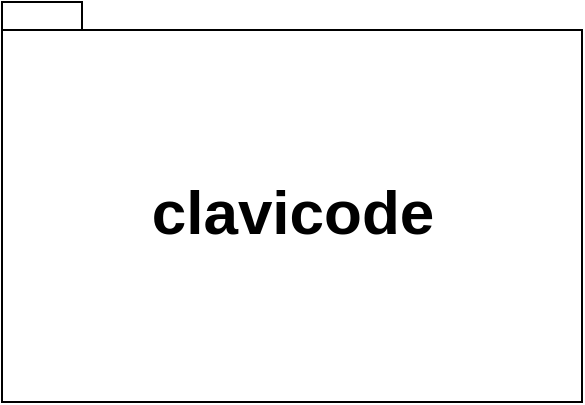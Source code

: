 <mxfile version="15.7.3" type="github">
  <diagram id="zMQvtVDQOk-uoQLf_I8N" name="Page-1">
    <mxGraphModel dx="1038" dy="571" grid="1" gridSize="10" guides="1" tooltips="1" connect="1" arrows="1" fold="1" page="1" pageScale="1" pageWidth="850" pageHeight="1100" math="0" shadow="0">
      <root>
        <mxCell id="0" />
        <mxCell id="1" parent="0" />
        <mxCell id="LNMpEP7cxTV5GMLPfuk5-1" value="&lt;font style=&quot;font-size: 31px&quot;&gt;clavicode&lt;/font&gt;" style="shape=folder;fontStyle=1;spacingTop=10;tabWidth=40;tabHeight=14;tabPosition=left;html=1;" vertex="1" parent="1">
          <mxGeometry x="270" y="210" width="290" height="200" as="geometry" />
        </mxCell>
      </root>
    </mxGraphModel>
  </diagram>
</mxfile>
